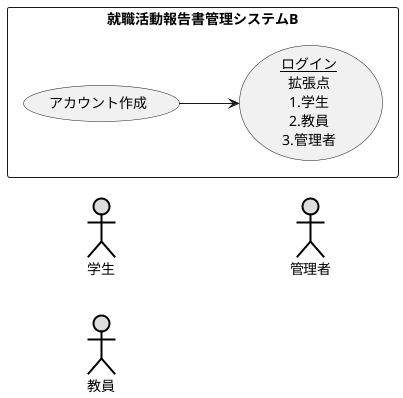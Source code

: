 @startuml 就職活動報告書管理システムB
left to right direction
actor 学生 #DDDDDD;line:black;line.bold;
actor 教員 #DDDDDD;line:black;line.bold;
actor 管理者 #DDDDDD;line:black;line.bold;
rectangle 就職活動報告書管理システムB {
    usecase アカウント作成
    usecase (<u>ログイン</u>\n拡張点\n1.学生\n2.教員\n3.管理者) as input_login
}
アカウント作成 --> input_login
@enduml
